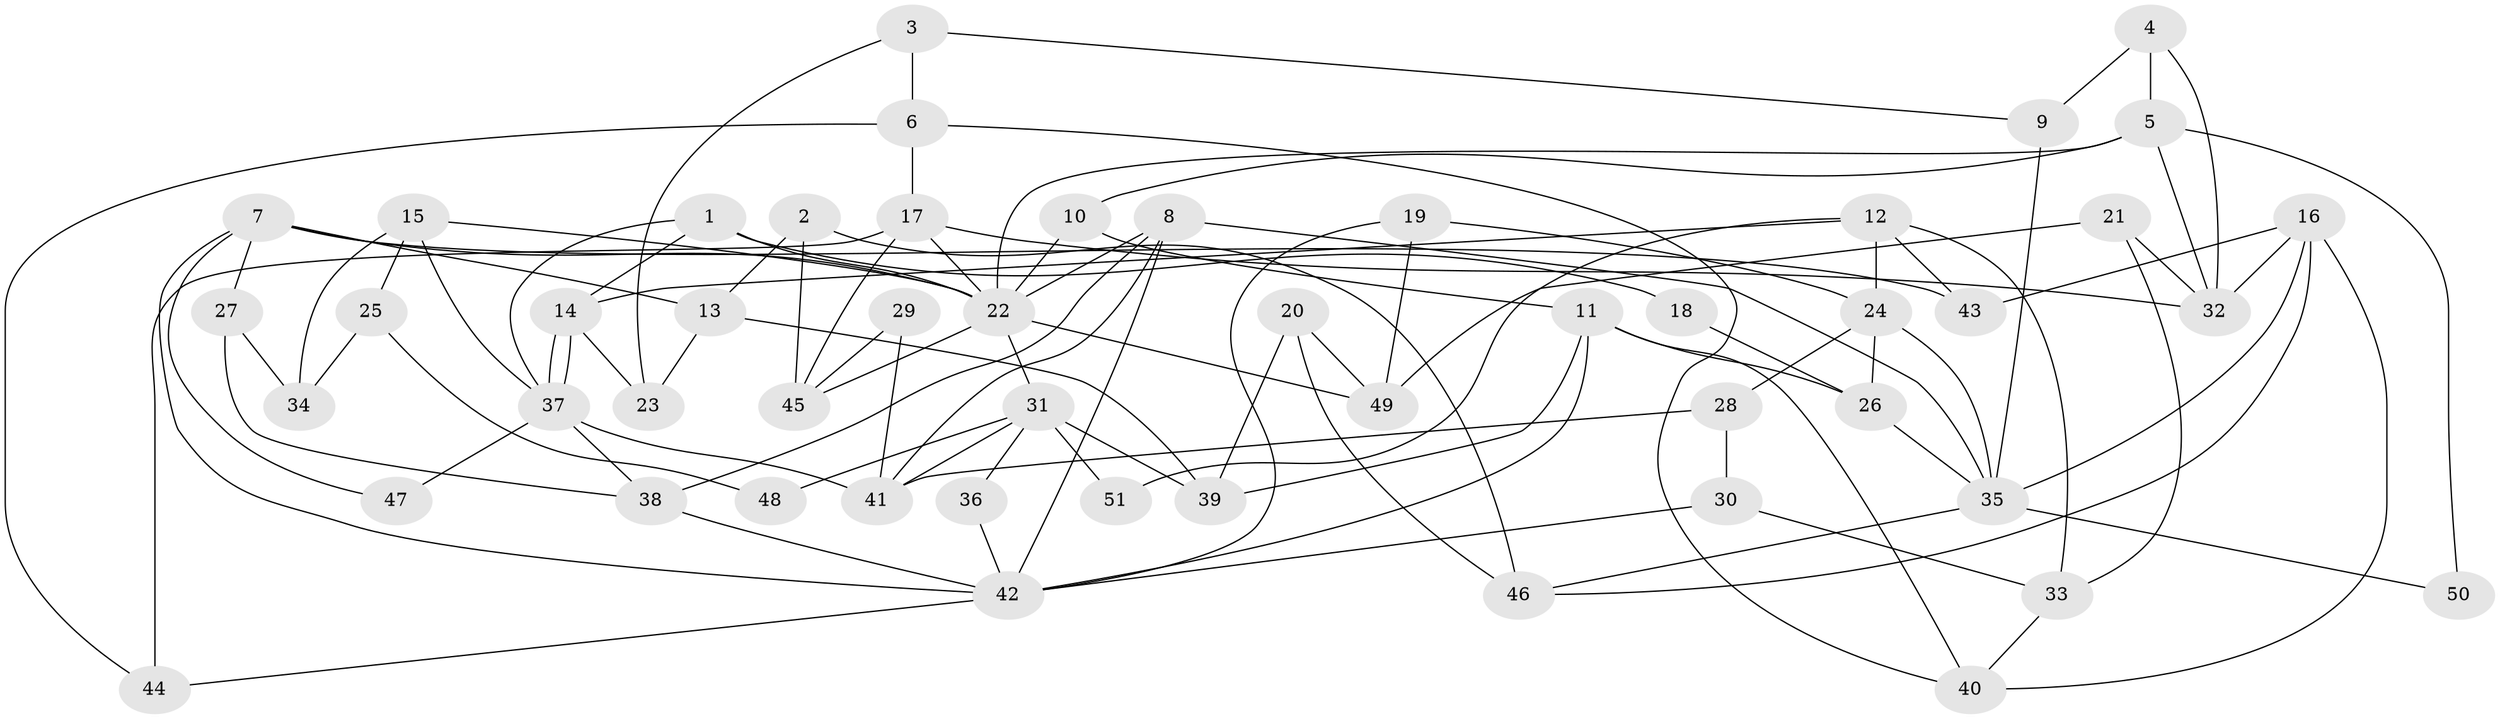 // Generated by graph-tools (version 1.1) at 2025/02/03/09/25 03:02:03]
// undirected, 51 vertices, 102 edges
graph export_dot {
graph [start="1"]
  node [color=gray90,style=filled];
  1;
  2;
  3;
  4;
  5;
  6;
  7;
  8;
  9;
  10;
  11;
  12;
  13;
  14;
  15;
  16;
  17;
  18;
  19;
  20;
  21;
  22;
  23;
  24;
  25;
  26;
  27;
  28;
  29;
  30;
  31;
  32;
  33;
  34;
  35;
  36;
  37;
  38;
  39;
  40;
  41;
  42;
  43;
  44;
  45;
  46;
  47;
  48;
  49;
  50;
  51;
  1 -- 14;
  1 -- 37;
  1 -- 18;
  1 -- 22;
  2 -- 46;
  2 -- 45;
  2 -- 13;
  3 -- 6;
  3 -- 9;
  3 -- 23;
  4 -- 32;
  4 -- 5;
  4 -- 9;
  5 -- 32;
  5 -- 22;
  5 -- 10;
  5 -- 50;
  6 -- 40;
  6 -- 17;
  6 -- 44;
  7 -- 42;
  7 -- 22;
  7 -- 13;
  7 -- 27;
  7 -- 43;
  7 -- 47;
  8 -- 38;
  8 -- 22;
  8 -- 35;
  8 -- 41;
  8 -- 42;
  9 -- 35;
  10 -- 22;
  10 -- 11;
  11 -- 26;
  11 -- 39;
  11 -- 40;
  11 -- 42;
  12 -- 14;
  12 -- 24;
  12 -- 33;
  12 -- 43;
  12 -- 51;
  13 -- 23;
  13 -- 39;
  14 -- 23;
  14 -- 37;
  14 -- 37;
  15 -- 22;
  15 -- 37;
  15 -- 25;
  15 -- 34;
  16 -- 43;
  16 -- 46;
  16 -- 32;
  16 -- 35;
  16 -- 40;
  17 -- 32;
  17 -- 44;
  17 -- 22;
  17 -- 45;
  18 -- 26;
  19 -- 24;
  19 -- 42;
  19 -- 49;
  20 -- 49;
  20 -- 39;
  20 -- 46;
  21 -- 49;
  21 -- 33;
  21 -- 32;
  22 -- 31;
  22 -- 45;
  22 -- 49;
  24 -- 28;
  24 -- 35;
  24 -- 26;
  25 -- 34;
  25 -- 48;
  26 -- 35;
  27 -- 38;
  27 -- 34;
  28 -- 41;
  28 -- 30;
  29 -- 41;
  29 -- 45;
  30 -- 42;
  30 -- 33;
  31 -- 39;
  31 -- 36;
  31 -- 41;
  31 -- 48;
  31 -- 51;
  33 -- 40;
  35 -- 46;
  35 -- 50;
  36 -- 42;
  37 -- 41;
  37 -- 38;
  37 -- 47;
  38 -- 42;
  42 -- 44;
}
